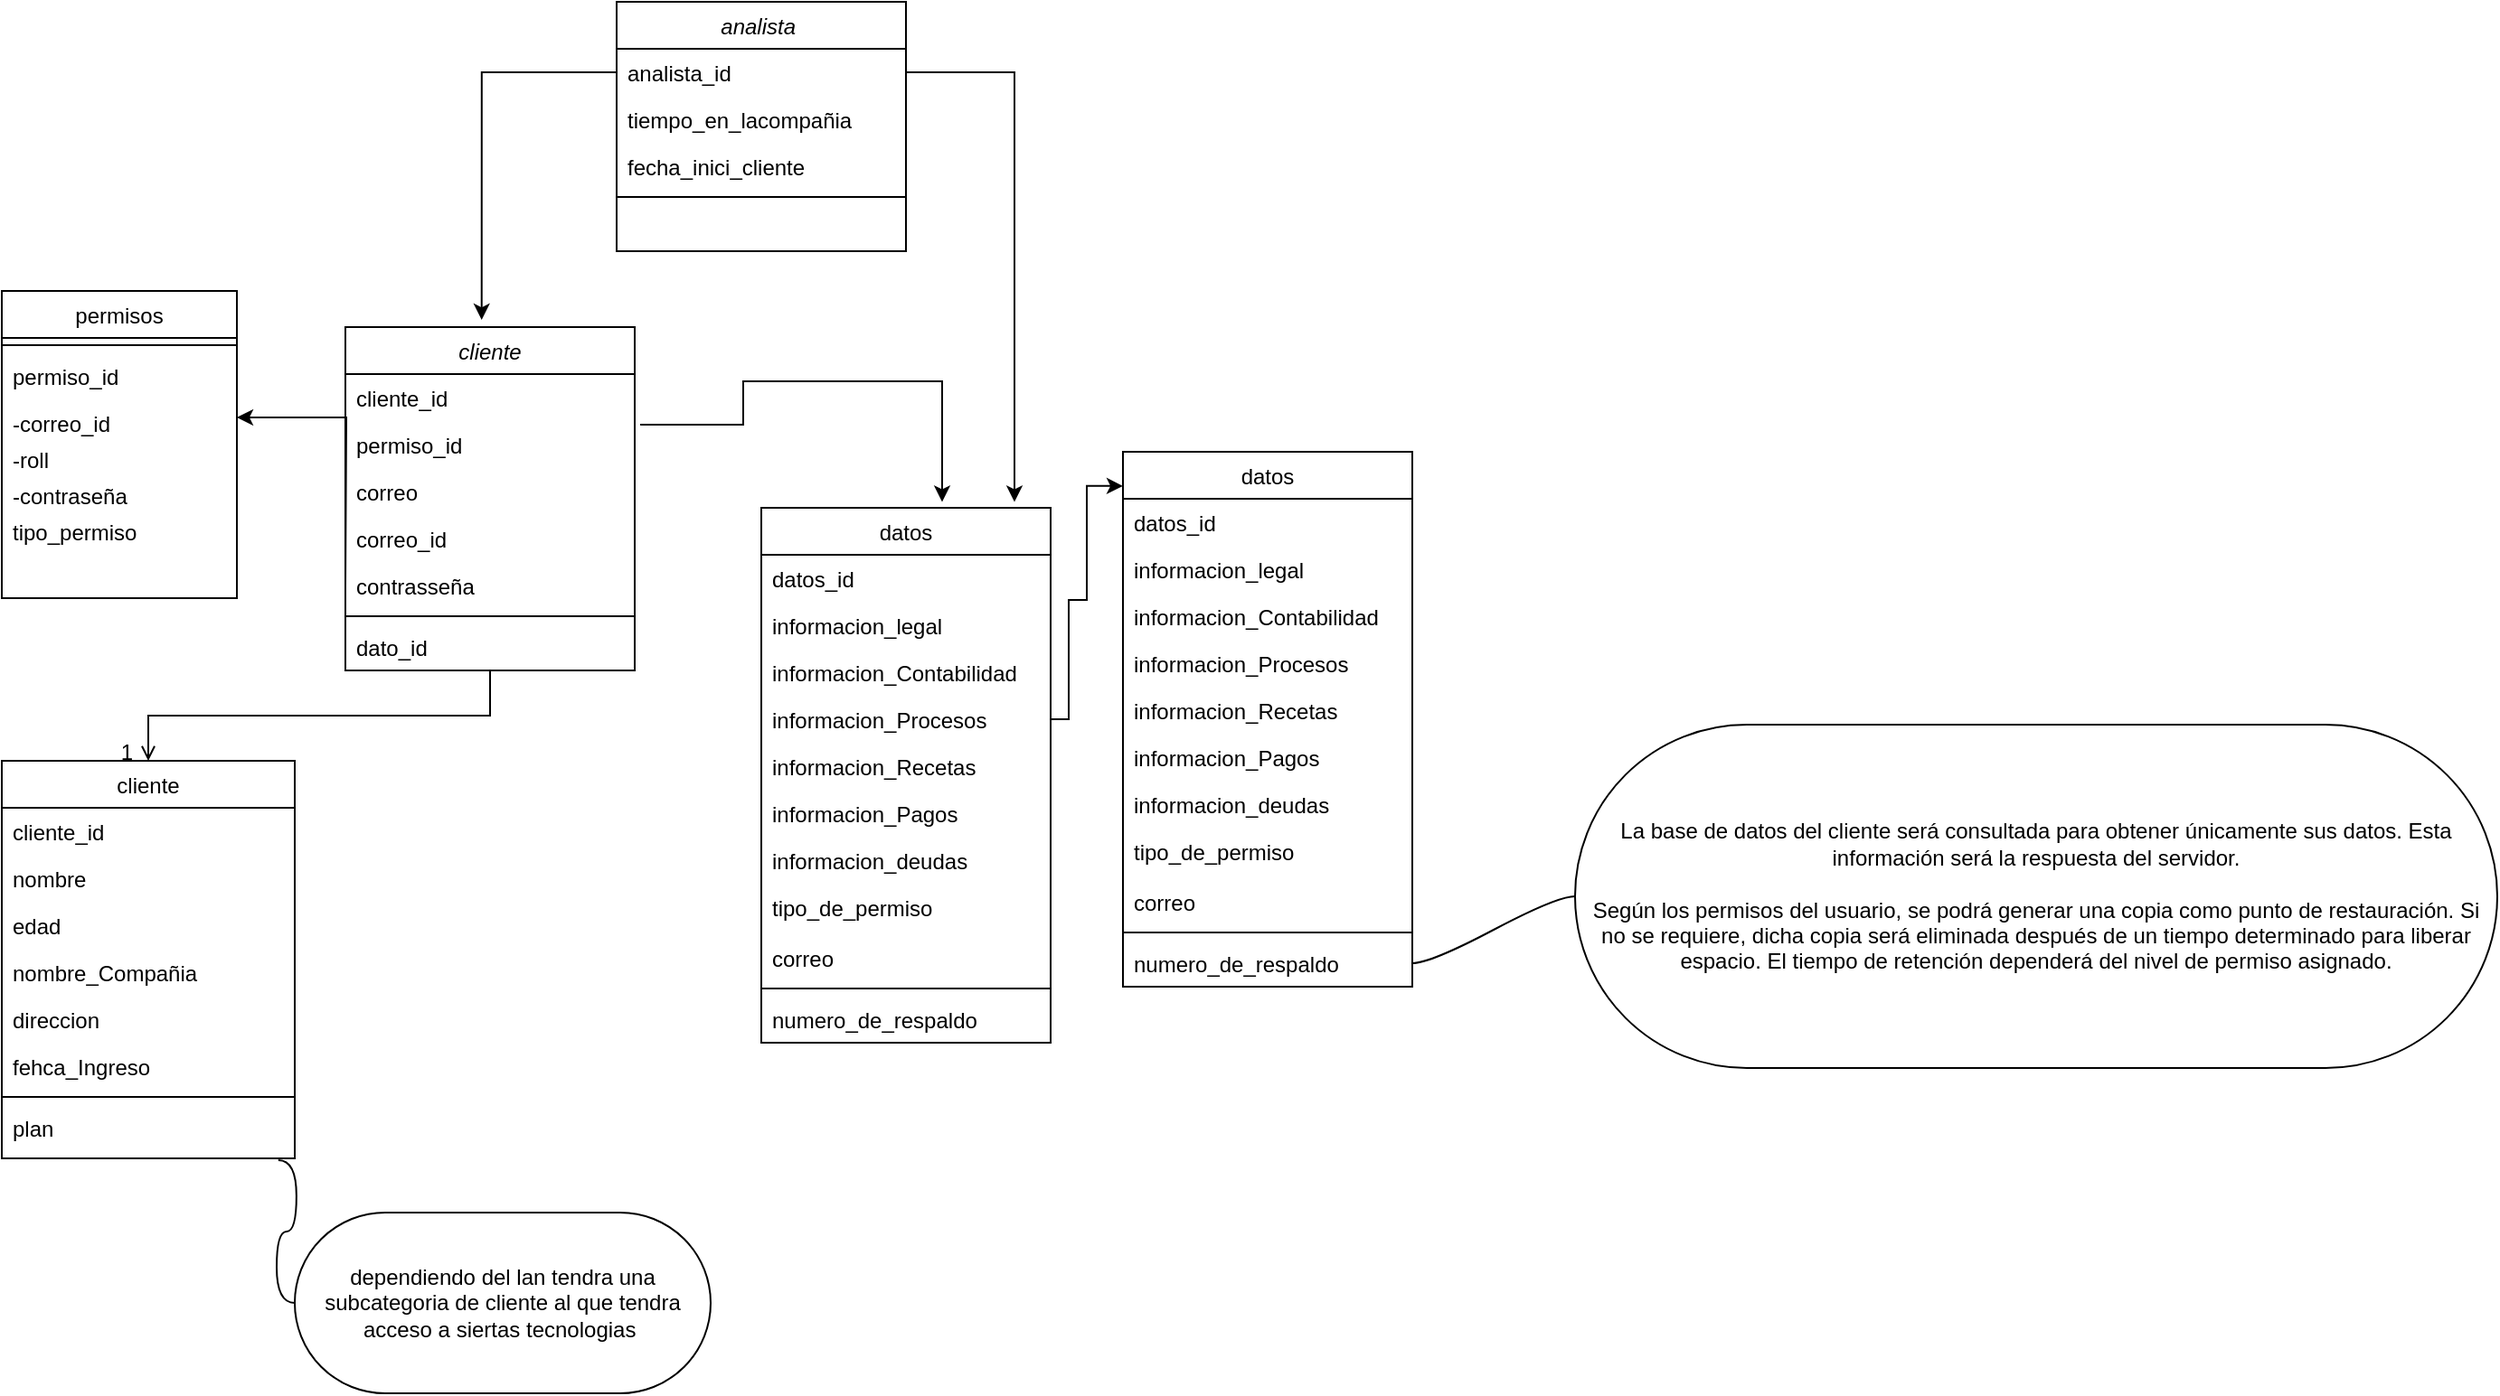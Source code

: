 <mxfile version="26.2.14">
  <diagram id="C5RBs43oDa-KdzZeNtuy" name="Page-1">
    <mxGraphModel dx="1426" dy="1946" grid="1" gridSize="10" guides="1" tooltips="1" connect="1" arrows="1" fold="1" page="1" pageScale="1" pageWidth="827" pageHeight="1169" math="0" shadow="0">
      <root>
        <mxCell id="WIyWlLk6GJQsqaUBKTNV-0" />
        <mxCell id="WIyWlLk6GJQsqaUBKTNV-1" parent="WIyWlLk6GJQsqaUBKTNV-0" />
        <mxCell id="zkfFHV4jXpPFQw0GAbJ--0" value="cliente" style="swimlane;fontStyle=2;align=center;verticalAlign=top;childLayout=stackLayout;horizontal=1;startSize=26;horizontalStack=0;resizeParent=1;resizeLast=0;collapsible=1;marginBottom=0;rounded=0;shadow=0;strokeWidth=1;" parent="WIyWlLk6GJQsqaUBKTNV-1" vertex="1">
          <mxGeometry x="220" y="30" width="160" height="190" as="geometry">
            <mxRectangle x="230" y="140" width="160" height="26" as="alternateBounds" />
          </mxGeometry>
        </mxCell>
        <mxCell id="zkfFHV4jXpPFQw0GAbJ--1" value="cliente_id" style="text;align=left;verticalAlign=top;spacingLeft=4;spacingRight=4;overflow=hidden;rotatable=0;points=[[0,0.5],[1,0.5]];portConstraint=eastwest;" parent="zkfFHV4jXpPFQw0GAbJ--0" vertex="1">
          <mxGeometry y="26" width="160" height="26" as="geometry" />
        </mxCell>
        <mxCell id="zkfFHV4jXpPFQw0GAbJ--2" value="permiso_id" style="text;align=left;verticalAlign=top;spacingLeft=4;spacingRight=4;overflow=hidden;rotatable=0;points=[[0,0.5],[1,0.5]];portConstraint=eastwest;rounded=0;shadow=0;html=0;" parent="zkfFHV4jXpPFQw0GAbJ--0" vertex="1">
          <mxGeometry y="52" width="160" height="26" as="geometry" />
        </mxCell>
        <mxCell id="WmX6rdo8QZPsOeK7fYuw-89" value="correo" style="text;align=left;verticalAlign=top;spacingLeft=4;spacingRight=4;overflow=hidden;rotatable=0;points=[[0,0.5],[1,0.5]];portConstraint=eastwest;rounded=0;shadow=0;html=0;" vertex="1" parent="zkfFHV4jXpPFQw0GAbJ--0">
          <mxGeometry y="78" width="160" height="26" as="geometry" />
        </mxCell>
        <mxCell id="WmX6rdo8QZPsOeK7fYuw-97" value="correo_id" style="text;align=left;verticalAlign=top;spacingLeft=4;spacingRight=4;overflow=hidden;rotatable=0;points=[[0,0.5],[1,0.5]];portConstraint=eastwest;rounded=0;shadow=0;html=0;" vertex="1" parent="zkfFHV4jXpPFQw0GAbJ--0">
          <mxGeometry y="104" width="160" height="26" as="geometry" />
        </mxCell>
        <mxCell id="WmX6rdo8QZPsOeK7fYuw-90" value="contrasseña" style="text;align=left;verticalAlign=top;spacingLeft=4;spacingRight=4;overflow=hidden;rotatable=0;points=[[0,0.5],[1,0.5]];portConstraint=eastwest;rounded=0;shadow=0;html=0;" vertex="1" parent="zkfFHV4jXpPFQw0GAbJ--0">
          <mxGeometry y="130" width="160" height="26" as="geometry" />
        </mxCell>
        <mxCell id="zkfFHV4jXpPFQw0GAbJ--4" value="" style="line;html=1;strokeWidth=1;align=left;verticalAlign=middle;spacingTop=-1;spacingLeft=3;spacingRight=3;rotatable=0;labelPosition=right;points=[];portConstraint=eastwest;" parent="zkfFHV4jXpPFQw0GAbJ--0" vertex="1">
          <mxGeometry y="156" width="160" height="8" as="geometry" />
        </mxCell>
        <mxCell id="zkfFHV4jXpPFQw0GAbJ--5" value="dato_id" style="text;align=left;verticalAlign=top;spacingLeft=4;spacingRight=4;overflow=hidden;rotatable=0;points=[[0,0.5],[1,0.5]];portConstraint=eastwest;" parent="zkfFHV4jXpPFQw0GAbJ--0" vertex="1">
          <mxGeometry y="164" width="160" height="26" as="geometry" />
        </mxCell>
        <mxCell id="zkfFHV4jXpPFQw0GAbJ--17" value="cliente" style="swimlane;fontStyle=0;align=center;verticalAlign=top;childLayout=stackLayout;horizontal=1;startSize=26;horizontalStack=0;resizeParent=1;resizeLast=0;collapsible=1;marginBottom=0;rounded=0;shadow=0;strokeWidth=1;" parent="WIyWlLk6GJQsqaUBKTNV-1" vertex="1">
          <mxGeometry x="30" y="270" width="162" height="220" as="geometry">
            <mxRectangle x="550" y="140" width="160" height="26" as="alternateBounds" />
          </mxGeometry>
        </mxCell>
        <mxCell id="zkfFHV4jXpPFQw0GAbJ--18" value="cliente_id" style="text;align=left;verticalAlign=top;spacingLeft=4;spacingRight=4;overflow=hidden;rotatable=0;points=[[0,0.5],[1,0.5]];portConstraint=eastwest;" parent="zkfFHV4jXpPFQw0GAbJ--17" vertex="1">
          <mxGeometry y="26" width="162" height="26" as="geometry" />
        </mxCell>
        <mxCell id="zkfFHV4jXpPFQw0GAbJ--19" value="nombre" style="text;align=left;verticalAlign=top;spacingLeft=4;spacingRight=4;overflow=hidden;rotatable=0;points=[[0,0.5],[1,0.5]];portConstraint=eastwest;rounded=0;shadow=0;html=0;" parent="zkfFHV4jXpPFQw0GAbJ--17" vertex="1">
          <mxGeometry y="52" width="162" height="26" as="geometry" />
        </mxCell>
        <mxCell id="zkfFHV4jXpPFQw0GAbJ--20" value="edad" style="text;align=left;verticalAlign=top;spacingLeft=4;spacingRight=4;overflow=hidden;rotatable=0;points=[[0,0.5],[1,0.5]];portConstraint=eastwest;rounded=0;shadow=0;html=0;" parent="zkfFHV4jXpPFQw0GAbJ--17" vertex="1">
          <mxGeometry y="78" width="162" height="26" as="geometry" />
        </mxCell>
        <mxCell id="zkfFHV4jXpPFQw0GAbJ--21" value="nombre_Compañia" style="text;align=left;verticalAlign=top;spacingLeft=4;spacingRight=4;overflow=hidden;rotatable=0;points=[[0,0.5],[1,0.5]];portConstraint=eastwest;rounded=0;shadow=0;html=0;" parent="zkfFHV4jXpPFQw0GAbJ--17" vertex="1">
          <mxGeometry y="104" width="162" height="26" as="geometry" />
        </mxCell>
        <mxCell id="zkfFHV4jXpPFQw0GAbJ--22" value="direccion" style="text;align=left;verticalAlign=top;spacingLeft=4;spacingRight=4;overflow=hidden;rotatable=0;points=[[0,0.5],[1,0.5]];portConstraint=eastwest;rounded=0;shadow=0;html=0;" parent="zkfFHV4jXpPFQw0GAbJ--17" vertex="1">
          <mxGeometry y="130" width="162" height="26" as="geometry" />
        </mxCell>
        <mxCell id="zkfFHV4jXpPFQw0GAbJ--24" value="fehca_Ingreso" style="text;align=left;verticalAlign=top;spacingLeft=4;spacingRight=4;overflow=hidden;rotatable=0;points=[[0,0.5],[1,0.5]];portConstraint=eastwest;" parent="zkfFHV4jXpPFQw0GAbJ--17" vertex="1">
          <mxGeometry y="156" width="162" height="26" as="geometry" />
        </mxCell>
        <mxCell id="zkfFHV4jXpPFQw0GAbJ--23" value="" style="line;html=1;strokeWidth=1;align=left;verticalAlign=middle;spacingTop=-1;spacingLeft=3;spacingRight=3;rotatable=0;labelPosition=right;points=[];portConstraint=eastwest;" parent="zkfFHV4jXpPFQw0GAbJ--17" vertex="1">
          <mxGeometry y="182" width="162" height="8" as="geometry" />
        </mxCell>
        <mxCell id="zkfFHV4jXpPFQw0GAbJ--25" value="plan" style="text;align=left;verticalAlign=top;spacingLeft=4;spacingRight=4;overflow=hidden;rotatable=0;points=[[0,0.5],[1,0.5]];portConstraint=eastwest;" parent="zkfFHV4jXpPFQw0GAbJ--17" vertex="1">
          <mxGeometry y="190" width="162" height="26" as="geometry" />
        </mxCell>
        <mxCell id="zkfFHV4jXpPFQw0GAbJ--26" value="" style="endArrow=open;shadow=0;strokeWidth=1;rounded=0;curved=0;endFill=1;edgeStyle=elbowEdgeStyle;elbow=vertical;" parent="WIyWlLk6GJQsqaUBKTNV-1" source="zkfFHV4jXpPFQw0GAbJ--0" target="zkfFHV4jXpPFQw0GAbJ--17" edge="1">
          <mxGeometry x="0.5" y="41" relative="1" as="geometry">
            <mxPoint x="380" y="192" as="sourcePoint" />
            <mxPoint x="540" y="192" as="targetPoint" />
            <mxPoint x="-40" y="32" as="offset" />
          </mxGeometry>
        </mxCell>
        <mxCell id="zkfFHV4jXpPFQw0GAbJ--27" value="" style="resizable=0;align=left;verticalAlign=bottom;labelBackgroundColor=none;fontSize=12;" parent="zkfFHV4jXpPFQw0GAbJ--26" connectable="0" vertex="1">
          <mxGeometry x="-1" relative="1" as="geometry">
            <mxPoint y="4" as="offset" />
          </mxGeometry>
        </mxCell>
        <mxCell id="zkfFHV4jXpPFQw0GAbJ--28" value="1" style="resizable=0;align=right;verticalAlign=bottom;labelBackgroundColor=none;fontSize=12;" parent="zkfFHV4jXpPFQw0GAbJ--26" connectable="0" vertex="1">
          <mxGeometry x="1" relative="1" as="geometry">
            <mxPoint x="-7" y="4" as="offset" />
          </mxGeometry>
        </mxCell>
        <mxCell id="WmX6rdo8QZPsOeK7fYuw-0" value="permisos" style="swimlane;fontStyle=0;align=center;verticalAlign=top;childLayout=stackLayout;horizontal=1;startSize=26;horizontalStack=0;resizeParent=1;resizeLast=0;collapsible=1;marginBottom=0;rounded=0;shadow=0;strokeWidth=1;" vertex="1" parent="WIyWlLk6GJQsqaUBKTNV-1">
          <mxGeometry x="30" y="10" width="130" height="170" as="geometry">
            <mxRectangle x="340" y="380" width="170" height="26" as="alternateBounds" />
          </mxGeometry>
        </mxCell>
        <mxCell id="WmX6rdo8QZPsOeK7fYuw-2" value="" style="line;html=1;strokeWidth=1;align=left;verticalAlign=middle;spacingTop=-1;spacingLeft=3;spacingRight=3;rotatable=0;labelPosition=right;points=[];portConstraint=eastwest;" vertex="1" parent="WmX6rdo8QZPsOeK7fYuw-0">
          <mxGeometry y="26" width="130" height="8" as="geometry" />
        </mxCell>
        <mxCell id="WmX6rdo8QZPsOeK7fYuw-1" value="permiso_id" style="text;align=left;verticalAlign=top;spacingLeft=4;spacingRight=4;overflow=hidden;rotatable=0;points=[[0,0.5],[1,0.5]];portConstraint=eastwest;" vertex="1" parent="WmX6rdo8QZPsOeK7fYuw-0">
          <mxGeometry y="34" width="130" height="26" as="geometry" />
        </mxCell>
        <mxCell id="WmX6rdo8QZPsOeK7fYuw-4" value="-correo_id" style="text;align=left;verticalAlign=top;spacingLeft=4;spacingRight=4;overflow=hidden;rotatable=0;points=[[0,0.5],[1,0.5]];portConstraint=eastwest;" vertex="1" parent="WmX6rdo8QZPsOeK7fYuw-0">
          <mxGeometry y="60" width="130" height="20" as="geometry" />
        </mxCell>
        <mxCell id="WmX6rdo8QZPsOeK7fYuw-5" value="-roll" style="text;align=left;verticalAlign=top;spacingLeft=4;spacingRight=4;overflow=hidden;rotatable=0;points=[[0,0.5],[1,0.5]];portConstraint=eastwest;" vertex="1" parent="WmX6rdo8QZPsOeK7fYuw-0">
          <mxGeometry y="80" width="130" height="20" as="geometry" />
        </mxCell>
        <mxCell id="WmX6rdo8QZPsOeK7fYuw-6" value="-contraseña&#xa;" style="text;align=left;verticalAlign=top;spacingLeft=4;spacingRight=4;overflow=hidden;rotatable=0;points=[[0,0.5],[1,0.5]];portConstraint=eastwest;" vertex="1" parent="WmX6rdo8QZPsOeK7fYuw-0">
          <mxGeometry y="100" width="130" height="20" as="geometry" />
        </mxCell>
        <mxCell id="WmX6rdo8QZPsOeK7fYuw-96" value="tipo_permiso" style="text;align=left;verticalAlign=top;spacingLeft=4;spacingRight=4;overflow=hidden;rotatable=0;points=[[0,0.5],[1,0.5]];portConstraint=eastwest;" vertex="1" parent="WmX6rdo8QZPsOeK7fYuw-0">
          <mxGeometry y="120" width="130" height="20" as="geometry" />
        </mxCell>
        <mxCell id="WmX6rdo8QZPsOeK7fYuw-7" style="edgeStyle=orthogonalEdgeStyle;rounded=0;orthogonalLoop=1;jettySize=auto;html=1;" edge="1" parent="WIyWlLk6GJQsqaUBKTNV-1" target="WmX6rdo8QZPsOeK7fYuw-4">
          <mxGeometry relative="1" as="geometry">
            <mxPoint x="220" y="173" as="sourcePoint" />
          </mxGeometry>
        </mxCell>
        <mxCell id="WmX6rdo8QZPsOeK7fYuw-8" value="datos" style="swimlane;fontStyle=0;align=center;verticalAlign=top;childLayout=stackLayout;horizontal=1;startSize=26;horizontalStack=0;resizeParent=1;resizeLast=0;collapsible=1;marginBottom=0;rounded=0;shadow=0;strokeWidth=1;" vertex="1" parent="WIyWlLk6GJQsqaUBKTNV-1">
          <mxGeometry x="450" y="130" width="160" height="296" as="geometry">
            <mxRectangle x="550" y="140" width="160" height="26" as="alternateBounds" />
          </mxGeometry>
        </mxCell>
        <mxCell id="WmX6rdo8QZPsOeK7fYuw-9" value="datos_id" style="text;align=left;verticalAlign=top;spacingLeft=4;spacingRight=4;overflow=hidden;rotatable=0;points=[[0,0.5],[1,0.5]];portConstraint=eastwest;" vertex="1" parent="WmX6rdo8QZPsOeK7fYuw-8">
          <mxGeometry y="26" width="160" height="26" as="geometry" />
        </mxCell>
        <mxCell id="WmX6rdo8QZPsOeK7fYuw-10" value="informacion_legal" style="text;align=left;verticalAlign=top;spacingLeft=4;spacingRight=4;overflow=hidden;rotatable=0;points=[[0,0.5],[1,0.5]];portConstraint=eastwest;rounded=0;shadow=0;html=0;" vertex="1" parent="WmX6rdo8QZPsOeK7fYuw-8">
          <mxGeometry y="52" width="160" height="26" as="geometry" />
        </mxCell>
        <mxCell id="WmX6rdo8QZPsOeK7fYuw-94" value="informacion_Contabilidad&#xa;" style="text;align=left;verticalAlign=top;spacingLeft=4;spacingRight=4;overflow=hidden;rotatable=0;points=[[0,0.5],[1,0.5]];portConstraint=eastwest;" vertex="1" parent="WmX6rdo8QZPsOeK7fYuw-8">
          <mxGeometry y="78" width="160" height="26" as="geometry" />
        </mxCell>
        <mxCell id="WmX6rdo8QZPsOeK7fYuw-11" value="informacion_Procesos" style="text;align=left;verticalAlign=top;spacingLeft=4;spacingRight=4;overflow=hidden;rotatable=0;points=[[0,0.5],[1,0.5]];portConstraint=eastwest;rounded=0;shadow=0;html=0;" vertex="1" parent="WmX6rdo8QZPsOeK7fYuw-8">
          <mxGeometry y="104" width="160" height="26" as="geometry" />
        </mxCell>
        <mxCell id="WmX6rdo8QZPsOeK7fYuw-12" value="informacion_Recetas" style="text;align=left;verticalAlign=top;spacingLeft=4;spacingRight=4;overflow=hidden;rotatable=0;points=[[0,0.5],[1,0.5]];portConstraint=eastwest;rounded=0;shadow=0;html=0;" vertex="1" parent="WmX6rdo8QZPsOeK7fYuw-8">
          <mxGeometry y="130" width="160" height="26" as="geometry" />
        </mxCell>
        <mxCell id="WmX6rdo8QZPsOeK7fYuw-13" value="informacion_Pagos&#xa;" style="text;align=left;verticalAlign=top;spacingLeft=4;spacingRight=4;overflow=hidden;rotatable=0;points=[[0,0.5],[1,0.5]];portConstraint=eastwest;rounded=0;shadow=0;html=0;" vertex="1" parent="WmX6rdo8QZPsOeK7fYuw-8">
          <mxGeometry y="156" width="160" height="26" as="geometry" />
        </mxCell>
        <mxCell id="WmX6rdo8QZPsOeK7fYuw-16" value="informacion_deudas" style="text;align=left;verticalAlign=top;spacingLeft=4;spacingRight=4;overflow=hidden;rotatable=0;points=[[0,0.5],[1,0.5]];portConstraint=eastwest;" vertex="1" parent="WmX6rdo8QZPsOeK7fYuw-8">
          <mxGeometry y="182" width="160" height="26" as="geometry" />
        </mxCell>
        <mxCell id="WmX6rdo8QZPsOeK7fYuw-15" value="tipo_de_permiso" style="text;align=left;verticalAlign=top;spacingLeft=4;spacingRight=4;overflow=hidden;rotatable=0;points=[[0,0.5],[1,0.5]];portConstraint=eastwest;" vertex="1" parent="WmX6rdo8QZPsOeK7fYuw-8">
          <mxGeometry y="208" width="160" height="28" as="geometry" />
        </mxCell>
        <mxCell id="WmX6rdo8QZPsOeK7fYuw-19" value="correo" style="text;align=left;verticalAlign=top;spacingLeft=4;spacingRight=4;overflow=hidden;rotatable=0;points=[[0,0.5],[1,0.5]];portConstraint=eastwest;" vertex="1" parent="WmX6rdo8QZPsOeK7fYuw-8">
          <mxGeometry y="236" width="160" height="26" as="geometry" />
        </mxCell>
        <mxCell id="WmX6rdo8QZPsOeK7fYuw-14" value="" style="line;html=1;strokeWidth=1;align=left;verticalAlign=middle;spacingTop=-1;spacingLeft=3;spacingRight=3;rotatable=0;labelPosition=right;points=[];portConstraint=eastwest;" vertex="1" parent="WmX6rdo8QZPsOeK7fYuw-8">
          <mxGeometry y="262" width="160" height="8" as="geometry" />
        </mxCell>
        <mxCell id="WmX6rdo8QZPsOeK7fYuw-17" value="numero_de_respaldo " style="text;align=left;verticalAlign=top;spacingLeft=4;spacingRight=4;overflow=hidden;rotatable=0;points=[[0,0.5],[1,0.5]];portConstraint=eastwest;" vertex="1" parent="WmX6rdo8QZPsOeK7fYuw-8">
          <mxGeometry y="270" width="160" height="26" as="geometry" />
        </mxCell>
        <mxCell id="WmX6rdo8QZPsOeK7fYuw-21" value="La base de datos del cliente será consultada para obtener únicamente sus datos. Esta información será la respuesta del servidor.&lt;br data-end=&quot;193&quot; data-start=&quot;190&quot;&gt;&lt;br/&gt;Según los permisos del usuario, se podrá generar una copia como punto de restauración. Si no se requiere, dicha copia será eliminada después de un tiempo determinado para liberar espacio. El tiempo de retención dependerá del nivel de permiso asignado." style="whiteSpace=wrap;html=1;rounded=1;arcSize=50;align=center;verticalAlign=middle;strokeWidth=1;autosize=1;spacing=4;treeFolding=1;treeMoving=1;newEdgeStyle={&quot;edgeStyle&quot;:&quot;entityRelationEdgeStyle&quot;,&quot;startArrow&quot;:&quot;none&quot;,&quot;endArrow&quot;:&quot;none&quot;,&quot;segment&quot;:10,&quot;curved&quot;:1,&quot;sourcePerimeterSpacing&quot;:0,&quot;targetPerimeterSpacing&quot;:0};" vertex="1" parent="WIyWlLk6GJQsqaUBKTNV-1">
          <mxGeometry x="900" y="250" width="510" height="190" as="geometry" />
        </mxCell>
        <mxCell id="WmX6rdo8QZPsOeK7fYuw-22" value="" style="edgeStyle=entityRelationEdgeStyle;startArrow=none;endArrow=none;segment=10;curved=1;sourcePerimeterSpacing=0;targetPerimeterSpacing=0;rounded=0;" edge="1" target="WmX6rdo8QZPsOeK7fYuw-21" parent="WIyWlLk6GJQsqaUBKTNV-1" source="WmX6rdo8QZPsOeK7fYuw-55">
          <mxGeometry relative="1" as="geometry">
            <mxPoint x="720" y="720" as="sourcePoint" />
          </mxGeometry>
        </mxCell>
        <mxCell id="WmX6rdo8QZPsOeK7fYuw-45" value="datos" style="swimlane;fontStyle=0;align=center;verticalAlign=top;childLayout=stackLayout;horizontal=1;startSize=26;horizontalStack=0;resizeParent=1;resizeLast=0;collapsible=1;marginBottom=0;rounded=0;shadow=0;strokeWidth=1;" vertex="1" parent="WIyWlLk6GJQsqaUBKTNV-1">
          <mxGeometry x="650" y="99" width="160" height="296" as="geometry">
            <mxRectangle x="550" y="140" width="160" height="26" as="alternateBounds" />
          </mxGeometry>
        </mxCell>
        <mxCell id="WmX6rdo8QZPsOeK7fYuw-95" value="datos_id" style="text;align=left;verticalAlign=top;spacingLeft=4;spacingRight=4;overflow=hidden;rotatable=0;points=[[0,0.5],[1,0.5]];portConstraint=eastwest;rounded=0;shadow=0;html=0;" vertex="1" parent="WmX6rdo8QZPsOeK7fYuw-45">
          <mxGeometry y="26" width="160" height="26" as="geometry" />
        </mxCell>
        <mxCell id="WmX6rdo8QZPsOeK7fYuw-47" value="informacion_legal" style="text;align=left;verticalAlign=top;spacingLeft=4;spacingRight=4;overflow=hidden;rotatable=0;points=[[0,0.5],[1,0.5]];portConstraint=eastwest;rounded=0;shadow=0;html=0;" vertex="1" parent="WmX6rdo8QZPsOeK7fYuw-45">
          <mxGeometry y="52" width="160" height="26" as="geometry" />
        </mxCell>
        <mxCell id="WmX6rdo8QZPsOeK7fYuw-46" value="informacion_Contabilidad&#xa;" style="text;align=left;verticalAlign=top;spacingLeft=4;spacingRight=4;overflow=hidden;rotatable=0;points=[[0,0.5],[1,0.5]];portConstraint=eastwest;" vertex="1" parent="WmX6rdo8QZPsOeK7fYuw-45">
          <mxGeometry y="78" width="160" height="26" as="geometry" />
        </mxCell>
        <mxCell id="WmX6rdo8QZPsOeK7fYuw-48" value="informacion_Procesos" style="text;align=left;verticalAlign=top;spacingLeft=4;spacingRight=4;overflow=hidden;rotatable=0;points=[[0,0.5],[1,0.5]];portConstraint=eastwest;rounded=0;shadow=0;html=0;" vertex="1" parent="WmX6rdo8QZPsOeK7fYuw-45">
          <mxGeometry y="104" width="160" height="26" as="geometry" />
        </mxCell>
        <mxCell id="WmX6rdo8QZPsOeK7fYuw-49" value="informacion_Recetas" style="text;align=left;verticalAlign=top;spacingLeft=4;spacingRight=4;overflow=hidden;rotatable=0;points=[[0,0.5],[1,0.5]];portConstraint=eastwest;rounded=0;shadow=0;html=0;" vertex="1" parent="WmX6rdo8QZPsOeK7fYuw-45">
          <mxGeometry y="130" width="160" height="26" as="geometry" />
        </mxCell>
        <mxCell id="WmX6rdo8QZPsOeK7fYuw-50" value="informacion_Pagos&#xa;" style="text;align=left;verticalAlign=top;spacingLeft=4;spacingRight=4;overflow=hidden;rotatable=0;points=[[0,0.5],[1,0.5]];portConstraint=eastwest;rounded=0;shadow=0;html=0;" vertex="1" parent="WmX6rdo8QZPsOeK7fYuw-45">
          <mxGeometry y="156" width="160" height="26" as="geometry" />
        </mxCell>
        <mxCell id="WmX6rdo8QZPsOeK7fYuw-51" value="informacion_deudas" style="text;align=left;verticalAlign=top;spacingLeft=4;spacingRight=4;overflow=hidden;rotatable=0;points=[[0,0.5],[1,0.5]];portConstraint=eastwest;" vertex="1" parent="WmX6rdo8QZPsOeK7fYuw-45">
          <mxGeometry y="182" width="160" height="26" as="geometry" />
        </mxCell>
        <mxCell id="WmX6rdo8QZPsOeK7fYuw-52" value="tipo_de_permiso" style="text;align=left;verticalAlign=top;spacingLeft=4;spacingRight=4;overflow=hidden;rotatable=0;points=[[0,0.5],[1,0.5]];portConstraint=eastwest;" vertex="1" parent="WmX6rdo8QZPsOeK7fYuw-45">
          <mxGeometry y="208" width="160" height="28" as="geometry" />
        </mxCell>
        <mxCell id="WmX6rdo8QZPsOeK7fYuw-53" value="correo" style="text;align=left;verticalAlign=top;spacingLeft=4;spacingRight=4;overflow=hidden;rotatable=0;points=[[0,0.5],[1,0.5]];portConstraint=eastwest;" vertex="1" parent="WmX6rdo8QZPsOeK7fYuw-45">
          <mxGeometry y="236" width="160" height="26" as="geometry" />
        </mxCell>
        <mxCell id="WmX6rdo8QZPsOeK7fYuw-54" value="" style="line;html=1;strokeWidth=1;align=left;verticalAlign=middle;spacingTop=-1;spacingLeft=3;spacingRight=3;rotatable=0;labelPosition=right;points=[];portConstraint=eastwest;" vertex="1" parent="WmX6rdo8QZPsOeK7fYuw-45">
          <mxGeometry y="262" width="160" height="8" as="geometry" />
        </mxCell>
        <mxCell id="WmX6rdo8QZPsOeK7fYuw-55" value="numero_de_respaldo " style="text;align=left;verticalAlign=top;spacingLeft=4;spacingRight=4;overflow=hidden;rotatable=0;points=[[0,0.5],[1,0.5]];portConstraint=eastwest;" vertex="1" parent="WmX6rdo8QZPsOeK7fYuw-45">
          <mxGeometry y="270" width="160" height="26" as="geometry" />
        </mxCell>
        <mxCell id="WmX6rdo8QZPsOeK7fYuw-56" value="analista " style="swimlane;fontStyle=2;align=center;verticalAlign=top;childLayout=stackLayout;horizontal=1;startSize=26;horizontalStack=0;resizeParent=1;resizeLast=0;collapsible=1;marginBottom=0;rounded=0;shadow=0;strokeWidth=1;" vertex="1" parent="WIyWlLk6GJQsqaUBKTNV-1">
          <mxGeometry x="370" y="-150" width="160" height="138" as="geometry">
            <mxRectangle x="230" y="140" width="160" height="26" as="alternateBounds" />
          </mxGeometry>
        </mxCell>
        <mxCell id="WmX6rdo8QZPsOeK7fYuw-57" value="analista_id" style="text;align=left;verticalAlign=top;spacingLeft=4;spacingRight=4;overflow=hidden;rotatable=0;points=[[0,0.5],[1,0.5]];portConstraint=eastwest;" vertex="1" parent="WmX6rdo8QZPsOeK7fYuw-56">
          <mxGeometry y="26" width="160" height="26" as="geometry" />
        </mxCell>
        <mxCell id="WmX6rdo8QZPsOeK7fYuw-58" value="tiempo_en_lacompañia" style="text;align=left;verticalAlign=top;spacingLeft=4;spacingRight=4;overflow=hidden;rotatable=0;points=[[0,0.5],[1,0.5]];portConstraint=eastwest;rounded=0;shadow=0;html=0;" vertex="1" parent="WmX6rdo8QZPsOeK7fYuw-56">
          <mxGeometry y="52" width="160" height="26" as="geometry" />
        </mxCell>
        <mxCell id="WmX6rdo8QZPsOeK7fYuw-59" value="fecha_inici_cliente&#xa;" style="text;align=left;verticalAlign=top;spacingLeft=4;spacingRight=4;overflow=hidden;rotatable=0;points=[[0,0.5],[1,0.5]];portConstraint=eastwest;rounded=0;shadow=0;html=0;" vertex="1" parent="WmX6rdo8QZPsOeK7fYuw-56">
          <mxGeometry y="78" width="160" height="26" as="geometry" />
        </mxCell>
        <mxCell id="WmX6rdo8QZPsOeK7fYuw-60" value="" style="line;html=1;strokeWidth=1;align=left;verticalAlign=middle;spacingTop=-1;spacingLeft=3;spacingRight=3;rotatable=0;labelPosition=right;points=[];portConstraint=eastwest;" vertex="1" parent="WmX6rdo8QZPsOeK7fYuw-56">
          <mxGeometry y="104" width="160" height="8" as="geometry" />
        </mxCell>
        <mxCell id="WmX6rdo8QZPsOeK7fYuw-62" style="edgeStyle=orthogonalEdgeStyle;rounded=0;orthogonalLoop=1;jettySize=auto;html=1;entryX=0.471;entryY=-0.021;entryDx=0;entryDy=0;entryPerimeter=0;" edge="1" parent="WIyWlLk6GJQsqaUBKTNV-1" source="WmX6rdo8QZPsOeK7fYuw-57" target="zkfFHV4jXpPFQw0GAbJ--0">
          <mxGeometry relative="1" as="geometry" />
        </mxCell>
        <mxCell id="WmX6rdo8QZPsOeK7fYuw-63" style="edgeStyle=orthogonalEdgeStyle;rounded=0;orthogonalLoop=1;jettySize=auto;html=1;entryX=0.875;entryY=-0.011;entryDx=0;entryDy=0;entryPerimeter=0;" edge="1" parent="WIyWlLk6GJQsqaUBKTNV-1" source="WmX6rdo8QZPsOeK7fYuw-57" target="WmX6rdo8QZPsOeK7fYuw-8">
          <mxGeometry relative="1" as="geometry">
            <mxPoint x="790" y="550" as="targetPoint" />
          </mxGeometry>
        </mxCell>
        <mxCell id="WmX6rdo8QZPsOeK7fYuw-64" style="edgeStyle=orthogonalEdgeStyle;rounded=0;orthogonalLoop=1;jettySize=auto;html=1;entryX=0;entryY=0.064;entryDx=0;entryDy=0;entryPerimeter=0;" edge="1" parent="WIyWlLk6GJQsqaUBKTNV-1" source="WmX6rdo8QZPsOeK7fYuw-11" target="WmX6rdo8QZPsOeK7fYuw-45">
          <mxGeometry relative="1" as="geometry">
            <Array as="points">
              <mxPoint x="620" y="247" />
              <mxPoint x="620" y="181" />
              <mxPoint x="630" y="181" />
            </Array>
          </mxGeometry>
        </mxCell>
        <mxCell id="WmX6rdo8QZPsOeK7fYuw-65" style="edgeStyle=orthogonalEdgeStyle;rounded=0;orthogonalLoop=1;jettySize=auto;html=1;entryX=0.625;entryY=-0.011;entryDx=0;entryDy=0;entryPerimeter=0;exitX=1.019;exitY=0.077;exitDx=0;exitDy=0;exitPerimeter=0;" edge="1" parent="WIyWlLk6GJQsqaUBKTNV-1" source="zkfFHV4jXpPFQw0GAbJ--2" target="WmX6rdo8QZPsOeK7fYuw-8">
          <mxGeometry relative="1" as="geometry">
            <mxPoint x="680" y="40" as="targetPoint" />
            <mxPoint x="440" y="70" as="sourcePoint" />
            <Array as="points">
              <mxPoint x="440" y="84" />
              <mxPoint x="440" y="60" />
              <mxPoint x="550" y="60" />
            </Array>
          </mxGeometry>
        </mxCell>
        <mxCell id="WmX6rdo8QZPsOeK7fYuw-69" value="dependiendo del lan tendra una subcategoria de cliente al que tendra acceso a siertas tecnologias&amp;nbsp;" style="whiteSpace=wrap;html=1;rounded=1;arcSize=50;align=center;verticalAlign=middle;strokeWidth=1;autosize=1;spacing=4;treeFolding=1;treeMoving=1;newEdgeStyle={&quot;edgeStyle&quot;:&quot;entityRelationEdgeStyle&quot;,&quot;startArrow&quot;:&quot;none&quot;,&quot;endArrow&quot;:&quot;none&quot;,&quot;segment&quot;:10,&quot;curved&quot;:1,&quot;sourcePerimeterSpacing&quot;:0,&quot;targetPerimeterSpacing&quot;:0};" vertex="1" parent="WIyWlLk6GJQsqaUBKTNV-1">
          <mxGeometry x="192" y="520" width="230" height="100" as="geometry" />
        </mxCell>
        <mxCell id="WmX6rdo8QZPsOeK7fYuw-70" style="edgeStyle=entityRelationEdgeStyle;rounded=0;orthogonalLoop=1;jettySize=auto;html=1;startArrow=none;endArrow=none;segment=10;curved=1;sourcePerimeterSpacing=0;targetPerimeterSpacing=0;entryX=0.944;entryY=1.192;entryDx=0;entryDy=0;entryPerimeter=0;" edge="1" parent="WIyWlLk6GJQsqaUBKTNV-1" source="WmX6rdo8QZPsOeK7fYuw-69" target="zkfFHV4jXpPFQw0GAbJ--25">
          <mxGeometry relative="1" as="geometry" />
        </mxCell>
      </root>
    </mxGraphModel>
  </diagram>
</mxfile>
